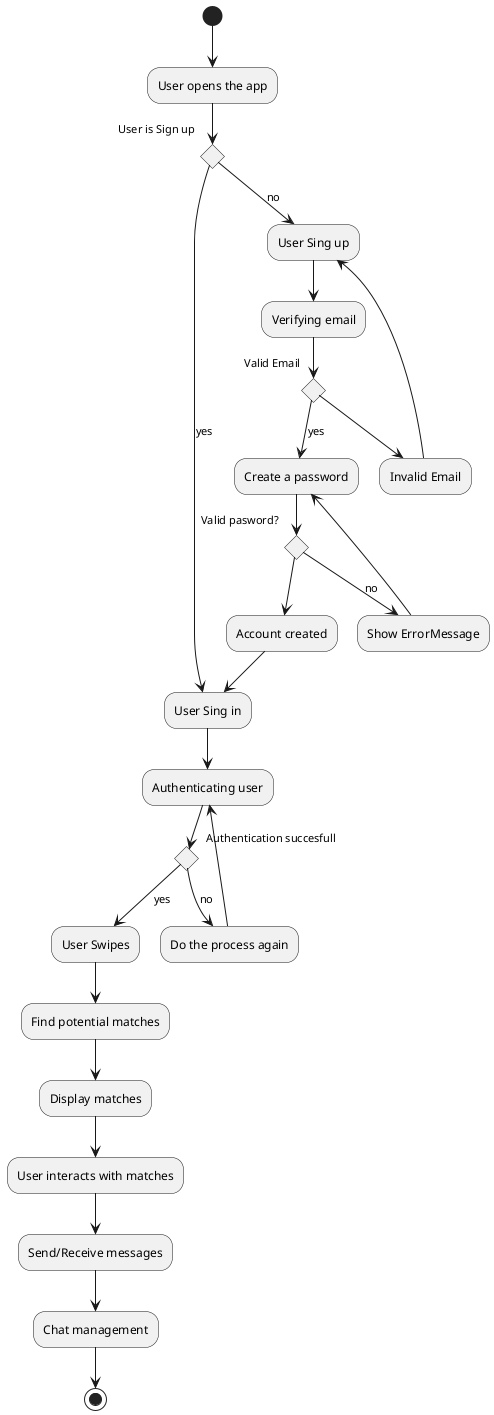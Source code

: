 
@startuml user_1

(*) --> "User opens the app"

if "User is Sign up" then
    -->[yes]"User Sing in"
    -->"Authenticating user"
    if "Authentication succesfull"
    -->[yes]"User Swipes"
    --> "Find potential matches"
    --> "Display matches"
    --> "User interacts with matches"
    --> "Send/Receive messages"
    --> "Chat management"
    --> (*)
        
    else
        -->[no] "Do the process again"
        --> "Authenticating user"

    endif        
   
   
else
    -->[no]"User Sing up"
    -->"Verifying email"
    if "Valid Email" then
        -->[yes]"Create a password"
        if "Valid pasword?" then
        -->"Account created"
        -->"User Sing in"
        
      else
      -->[no]"Show ErrorMessage"
      -->"Create a password"        
      endif
    else
        -->"Invalid Email"
        -->"User Sing up"
    endif
endif

@enduml
